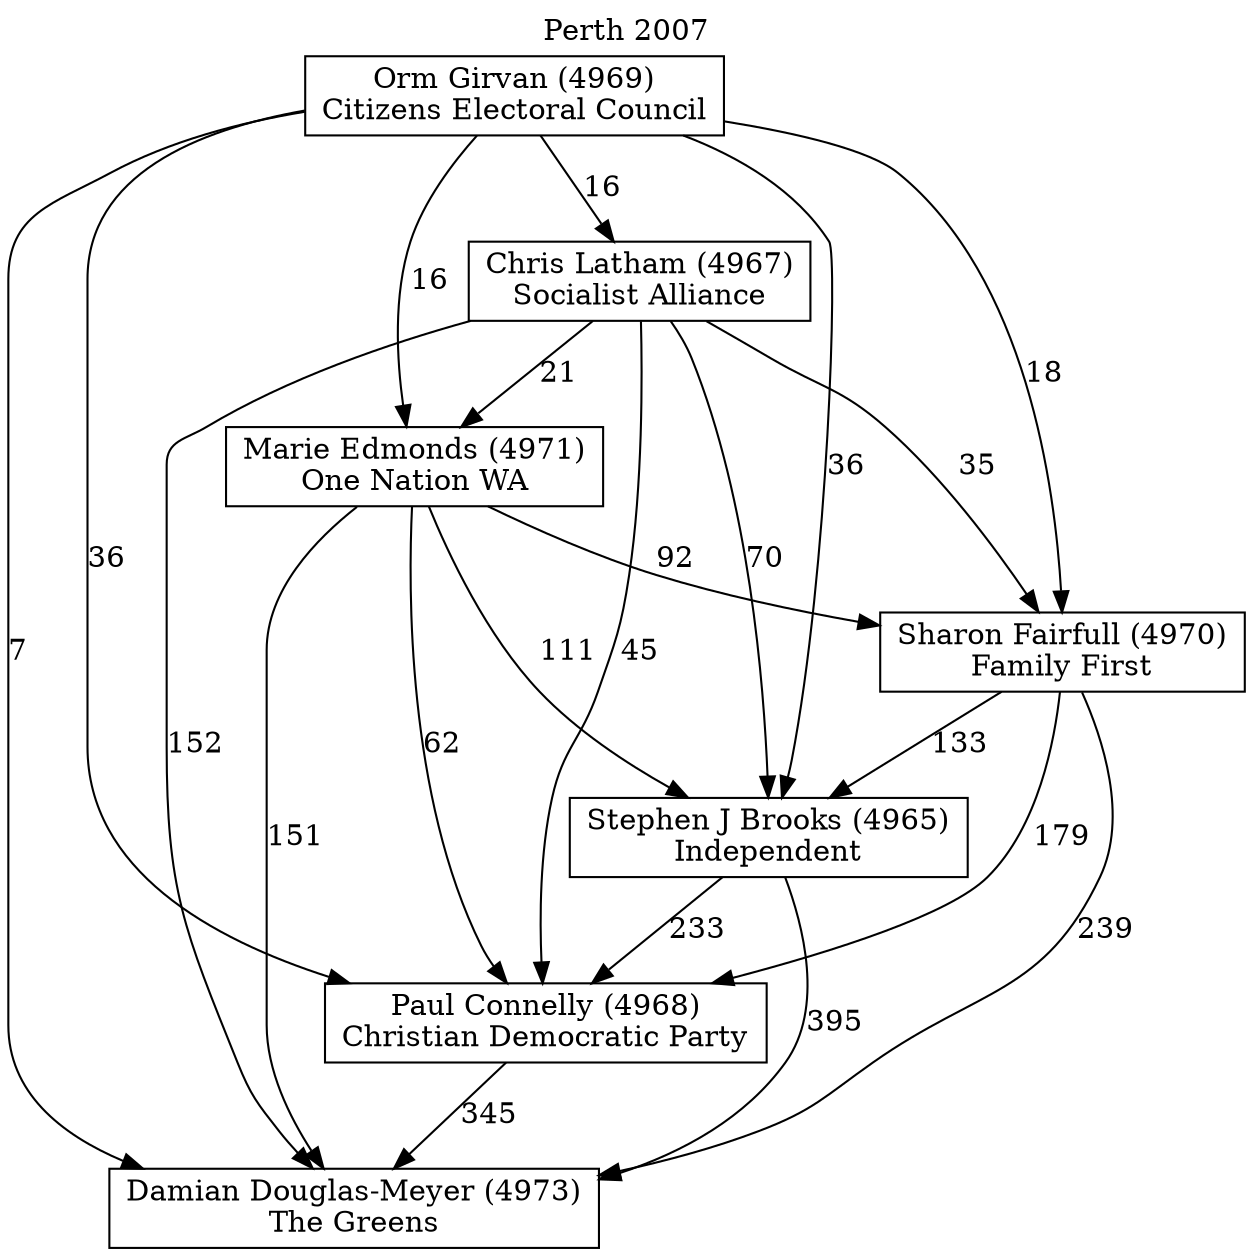 // House preference flow
digraph "Damian Douglas-Meyer (4973)_Perth_2007" {
	graph [label="Perth 2007" labelloc=t mclimit=10]
	node [shape=box]
	"Damian Douglas-Meyer (4973)" [label="Damian Douglas-Meyer (4973)
The Greens"]
	"Paul Connelly (4968)" [label="Paul Connelly (4968)
Christian Democratic Party"]
	"Stephen J Brooks (4965)" [label="Stephen J Brooks (4965)
Independent"]
	"Sharon Fairfull (4970)" [label="Sharon Fairfull (4970)
Family First"]
	"Marie Edmonds (4971)" [label="Marie Edmonds (4971)
One Nation WA"]
	"Chris Latham (4967)" [label="Chris Latham (4967)
Socialist Alliance"]
	"Orm Girvan (4969)" [label="Orm Girvan (4969)
Citizens Electoral Council"]
	"Damian Douglas-Meyer (4973)" [label="Damian Douglas-Meyer (4973)
The Greens"]
	"Stephen J Brooks (4965)" [label="Stephen J Brooks (4965)
Independent"]
	"Sharon Fairfull (4970)" [label="Sharon Fairfull (4970)
Family First"]
	"Marie Edmonds (4971)" [label="Marie Edmonds (4971)
One Nation WA"]
	"Chris Latham (4967)" [label="Chris Latham (4967)
Socialist Alliance"]
	"Orm Girvan (4969)" [label="Orm Girvan (4969)
Citizens Electoral Council"]
	"Damian Douglas-Meyer (4973)" [label="Damian Douglas-Meyer (4973)
The Greens"]
	"Sharon Fairfull (4970)" [label="Sharon Fairfull (4970)
Family First"]
	"Marie Edmonds (4971)" [label="Marie Edmonds (4971)
One Nation WA"]
	"Chris Latham (4967)" [label="Chris Latham (4967)
Socialist Alliance"]
	"Orm Girvan (4969)" [label="Orm Girvan (4969)
Citizens Electoral Council"]
	"Damian Douglas-Meyer (4973)" [label="Damian Douglas-Meyer (4973)
The Greens"]
	"Marie Edmonds (4971)" [label="Marie Edmonds (4971)
One Nation WA"]
	"Chris Latham (4967)" [label="Chris Latham (4967)
Socialist Alliance"]
	"Orm Girvan (4969)" [label="Orm Girvan (4969)
Citizens Electoral Council"]
	"Damian Douglas-Meyer (4973)" [label="Damian Douglas-Meyer (4973)
The Greens"]
	"Chris Latham (4967)" [label="Chris Latham (4967)
Socialist Alliance"]
	"Orm Girvan (4969)" [label="Orm Girvan (4969)
Citizens Electoral Council"]
	"Damian Douglas-Meyer (4973)" [label="Damian Douglas-Meyer (4973)
The Greens"]
	"Orm Girvan (4969)" [label="Orm Girvan (4969)
Citizens Electoral Council"]
	"Orm Girvan (4969)" [label="Orm Girvan (4969)
Citizens Electoral Council"]
	"Chris Latham (4967)" [label="Chris Latham (4967)
Socialist Alliance"]
	"Orm Girvan (4969)" [label="Orm Girvan (4969)
Citizens Electoral Council"]
	"Orm Girvan (4969)" [label="Orm Girvan (4969)
Citizens Electoral Council"]
	"Marie Edmonds (4971)" [label="Marie Edmonds (4971)
One Nation WA"]
	"Chris Latham (4967)" [label="Chris Latham (4967)
Socialist Alliance"]
	"Orm Girvan (4969)" [label="Orm Girvan (4969)
Citizens Electoral Council"]
	"Marie Edmonds (4971)" [label="Marie Edmonds (4971)
One Nation WA"]
	"Orm Girvan (4969)" [label="Orm Girvan (4969)
Citizens Electoral Council"]
	"Orm Girvan (4969)" [label="Orm Girvan (4969)
Citizens Electoral Council"]
	"Chris Latham (4967)" [label="Chris Latham (4967)
Socialist Alliance"]
	"Orm Girvan (4969)" [label="Orm Girvan (4969)
Citizens Electoral Council"]
	"Orm Girvan (4969)" [label="Orm Girvan (4969)
Citizens Electoral Council"]
	"Sharon Fairfull (4970)" [label="Sharon Fairfull (4970)
Family First"]
	"Marie Edmonds (4971)" [label="Marie Edmonds (4971)
One Nation WA"]
	"Chris Latham (4967)" [label="Chris Latham (4967)
Socialist Alliance"]
	"Orm Girvan (4969)" [label="Orm Girvan (4969)
Citizens Electoral Council"]
	"Sharon Fairfull (4970)" [label="Sharon Fairfull (4970)
Family First"]
	"Chris Latham (4967)" [label="Chris Latham (4967)
Socialist Alliance"]
	"Orm Girvan (4969)" [label="Orm Girvan (4969)
Citizens Electoral Council"]
	"Sharon Fairfull (4970)" [label="Sharon Fairfull (4970)
Family First"]
	"Orm Girvan (4969)" [label="Orm Girvan (4969)
Citizens Electoral Council"]
	"Orm Girvan (4969)" [label="Orm Girvan (4969)
Citizens Electoral Council"]
	"Chris Latham (4967)" [label="Chris Latham (4967)
Socialist Alliance"]
	"Orm Girvan (4969)" [label="Orm Girvan (4969)
Citizens Electoral Council"]
	"Orm Girvan (4969)" [label="Orm Girvan (4969)
Citizens Electoral Council"]
	"Marie Edmonds (4971)" [label="Marie Edmonds (4971)
One Nation WA"]
	"Chris Latham (4967)" [label="Chris Latham (4967)
Socialist Alliance"]
	"Orm Girvan (4969)" [label="Orm Girvan (4969)
Citizens Electoral Council"]
	"Marie Edmonds (4971)" [label="Marie Edmonds (4971)
One Nation WA"]
	"Orm Girvan (4969)" [label="Orm Girvan (4969)
Citizens Electoral Council"]
	"Orm Girvan (4969)" [label="Orm Girvan (4969)
Citizens Electoral Council"]
	"Chris Latham (4967)" [label="Chris Latham (4967)
Socialist Alliance"]
	"Orm Girvan (4969)" [label="Orm Girvan (4969)
Citizens Electoral Council"]
	"Orm Girvan (4969)" [label="Orm Girvan (4969)
Citizens Electoral Council"]
	"Stephen J Brooks (4965)" [label="Stephen J Brooks (4965)
Independent"]
	"Sharon Fairfull (4970)" [label="Sharon Fairfull (4970)
Family First"]
	"Marie Edmonds (4971)" [label="Marie Edmonds (4971)
One Nation WA"]
	"Chris Latham (4967)" [label="Chris Latham (4967)
Socialist Alliance"]
	"Orm Girvan (4969)" [label="Orm Girvan (4969)
Citizens Electoral Council"]
	"Stephen J Brooks (4965)" [label="Stephen J Brooks (4965)
Independent"]
	"Marie Edmonds (4971)" [label="Marie Edmonds (4971)
One Nation WA"]
	"Chris Latham (4967)" [label="Chris Latham (4967)
Socialist Alliance"]
	"Orm Girvan (4969)" [label="Orm Girvan (4969)
Citizens Electoral Council"]
	"Stephen J Brooks (4965)" [label="Stephen J Brooks (4965)
Independent"]
	"Chris Latham (4967)" [label="Chris Latham (4967)
Socialist Alliance"]
	"Orm Girvan (4969)" [label="Orm Girvan (4969)
Citizens Electoral Council"]
	"Stephen J Brooks (4965)" [label="Stephen J Brooks (4965)
Independent"]
	"Orm Girvan (4969)" [label="Orm Girvan (4969)
Citizens Electoral Council"]
	"Orm Girvan (4969)" [label="Orm Girvan (4969)
Citizens Electoral Council"]
	"Chris Latham (4967)" [label="Chris Latham (4967)
Socialist Alliance"]
	"Orm Girvan (4969)" [label="Orm Girvan (4969)
Citizens Electoral Council"]
	"Orm Girvan (4969)" [label="Orm Girvan (4969)
Citizens Electoral Council"]
	"Marie Edmonds (4971)" [label="Marie Edmonds (4971)
One Nation WA"]
	"Chris Latham (4967)" [label="Chris Latham (4967)
Socialist Alliance"]
	"Orm Girvan (4969)" [label="Orm Girvan (4969)
Citizens Electoral Council"]
	"Marie Edmonds (4971)" [label="Marie Edmonds (4971)
One Nation WA"]
	"Orm Girvan (4969)" [label="Orm Girvan (4969)
Citizens Electoral Council"]
	"Orm Girvan (4969)" [label="Orm Girvan (4969)
Citizens Electoral Council"]
	"Chris Latham (4967)" [label="Chris Latham (4967)
Socialist Alliance"]
	"Orm Girvan (4969)" [label="Orm Girvan (4969)
Citizens Electoral Council"]
	"Orm Girvan (4969)" [label="Orm Girvan (4969)
Citizens Electoral Council"]
	"Sharon Fairfull (4970)" [label="Sharon Fairfull (4970)
Family First"]
	"Marie Edmonds (4971)" [label="Marie Edmonds (4971)
One Nation WA"]
	"Chris Latham (4967)" [label="Chris Latham (4967)
Socialist Alliance"]
	"Orm Girvan (4969)" [label="Orm Girvan (4969)
Citizens Electoral Council"]
	"Sharon Fairfull (4970)" [label="Sharon Fairfull (4970)
Family First"]
	"Chris Latham (4967)" [label="Chris Latham (4967)
Socialist Alliance"]
	"Orm Girvan (4969)" [label="Orm Girvan (4969)
Citizens Electoral Council"]
	"Sharon Fairfull (4970)" [label="Sharon Fairfull (4970)
Family First"]
	"Orm Girvan (4969)" [label="Orm Girvan (4969)
Citizens Electoral Council"]
	"Orm Girvan (4969)" [label="Orm Girvan (4969)
Citizens Electoral Council"]
	"Chris Latham (4967)" [label="Chris Latham (4967)
Socialist Alliance"]
	"Orm Girvan (4969)" [label="Orm Girvan (4969)
Citizens Electoral Council"]
	"Orm Girvan (4969)" [label="Orm Girvan (4969)
Citizens Electoral Council"]
	"Marie Edmonds (4971)" [label="Marie Edmonds (4971)
One Nation WA"]
	"Chris Latham (4967)" [label="Chris Latham (4967)
Socialist Alliance"]
	"Orm Girvan (4969)" [label="Orm Girvan (4969)
Citizens Electoral Council"]
	"Marie Edmonds (4971)" [label="Marie Edmonds (4971)
One Nation WA"]
	"Orm Girvan (4969)" [label="Orm Girvan (4969)
Citizens Electoral Council"]
	"Orm Girvan (4969)" [label="Orm Girvan (4969)
Citizens Electoral Council"]
	"Chris Latham (4967)" [label="Chris Latham (4967)
Socialist Alliance"]
	"Orm Girvan (4969)" [label="Orm Girvan (4969)
Citizens Electoral Council"]
	"Orm Girvan (4969)" [label="Orm Girvan (4969)
Citizens Electoral Council"]
	"Paul Connelly (4968)" [label="Paul Connelly (4968)
Christian Democratic Party"]
	"Stephen J Brooks (4965)" [label="Stephen J Brooks (4965)
Independent"]
	"Sharon Fairfull (4970)" [label="Sharon Fairfull (4970)
Family First"]
	"Marie Edmonds (4971)" [label="Marie Edmonds (4971)
One Nation WA"]
	"Chris Latham (4967)" [label="Chris Latham (4967)
Socialist Alliance"]
	"Orm Girvan (4969)" [label="Orm Girvan (4969)
Citizens Electoral Council"]
	"Paul Connelly (4968)" [label="Paul Connelly (4968)
Christian Democratic Party"]
	"Sharon Fairfull (4970)" [label="Sharon Fairfull (4970)
Family First"]
	"Marie Edmonds (4971)" [label="Marie Edmonds (4971)
One Nation WA"]
	"Chris Latham (4967)" [label="Chris Latham (4967)
Socialist Alliance"]
	"Orm Girvan (4969)" [label="Orm Girvan (4969)
Citizens Electoral Council"]
	"Paul Connelly (4968)" [label="Paul Connelly (4968)
Christian Democratic Party"]
	"Marie Edmonds (4971)" [label="Marie Edmonds (4971)
One Nation WA"]
	"Chris Latham (4967)" [label="Chris Latham (4967)
Socialist Alliance"]
	"Orm Girvan (4969)" [label="Orm Girvan (4969)
Citizens Electoral Council"]
	"Paul Connelly (4968)" [label="Paul Connelly (4968)
Christian Democratic Party"]
	"Chris Latham (4967)" [label="Chris Latham (4967)
Socialist Alliance"]
	"Orm Girvan (4969)" [label="Orm Girvan (4969)
Citizens Electoral Council"]
	"Paul Connelly (4968)" [label="Paul Connelly (4968)
Christian Democratic Party"]
	"Orm Girvan (4969)" [label="Orm Girvan (4969)
Citizens Electoral Council"]
	"Orm Girvan (4969)" [label="Orm Girvan (4969)
Citizens Electoral Council"]
	"Chris Latham (4967)" [label="Chris Latham (4967)
Socialist Alliance"]
	"Orm Girvan (4969)" [label="Orm Girvan (4969)
Citizens Electoral Council"]
	"Orm Girvan (4969)" [label="Orm Girvan (4969)
Citizens Electoral Council"]
	"Marie Edmonds (4971)" [label="Marie Edmonds (4971)
One Nation WA"]
	"Chris Latham (4967)" [label="Chris Latham (4967)
Socialist Alliance"]
	"Orm Girvan (4969)" [label="Orm Girvan (4969)
Citizens Electoral Council"]
	"Marie Edmonds (4971)" [label="Marie Edmonds (4971)
One Nation WA"]
	"Orm Girvan (4969)" [label="Orm Girvan (4969)
Citizens Electoral Council"]
	"Orm Girvan (4969)" [label="Orm Girvan (4969)
Citizens Electoral Council"]
	"Chris Latham (4967)" [label="Chris Latham (4967)
Socialist Alliance"]
	"Orm Girvan (4969)" [label="Orm Girvan (4969)
Citizens Electoral Council"]
	"Orm Girvan (4969)" [label="Orm Girvan (4969)
Citizens Electoral Council"]
	"Sharon Fairfull (4970)" [label="Sharon Fairfull (4970)
Family First"]
	"Marie Edmonds (4971)" [label="Marie Edmonds (4971)
One Nation WA"]
	"Chris Latham (4967)" [label="Chris Latham (4967)
Socialist Alliance"]
	"Orm Girvan (4969)" [label="Orm Girvan (4969)
Citizens Electoral Council"]
	"Sharon Fairfull (4970)" [label="Sharon Fairfull (4970)
Family First"]
	"Chris Latham (4967)" [label="Chris Latham (4967)
Socialist Alliance"]
	"Orm Girvan (4969)" [label="Orm Girvan (4969)
Citizens Electoral Council"]
	"Sharon Fairfull (4970)" [label="Sharon Fairfull (4970)
Family First"]
	"Orm Girvan (4969)" [label="Orm Girvan (4969)
Citizens Electoral Council"]
	"Orm Girvan (4969)" [label="Orm Girvan (4969)
Citizens Electoral Council"]
	"Chris Latham (4967)" [label="Chris Latham (4967)
Socialist Alliance"]
	"Orm Girvan (4969)" [label="Orm Girvan (4969)
Citizens Electoral Council"]
	"Orm Girvan (4969)" [label="Orm Girvan (4969)
Citizens Electoral Council"]
	"Marie Edmonds (4971)" [label="Marie Edmonds (4971)
One Nation WA"]
	"Chris Latham (4967)" [label="Chris Latham (4967)
Socialist Alliance"]
	"Orm Girvan (4969)" [label="Orm Girvan (4969)
Citizens Electoral Council"]
	"Marie Edmonds (4971)" [label="Marie Edmonds (4971)
One Nation WA"]
	"Orm Girvan (4969)" [label="Orm Girvan (4969)
Citizens Electoral Council"]
	"Orm Girvan (4969)" [label="Orm Girvan (4969)
Citizens Electoral Council"]
	"Chris Latham (4967)" [label="Chris Latham (4967)
Socialist Alliance"]
	"Orm Girvan (4969)" [label="Orm Girvan (4969)
Citizens Electoral Council"]
	"Orm Girvan (4969)" [label="Orm Girvan (4969)
Citizens Electoral Council"]
	"Stephen J Brooks (4965)" [label="Stephen J Brooks (4965)
Independent"]
	"Sharon Fairfull (4970)" [label="Sharon Fairfull (4970)
Family First"]
	"Marie Edmonds (4971)" [label="Marie Edmonds (4971)
One Nation WA"]
	"Chris Latham (4967)" [label="Chris Latham (4967)
Socialist Alliance"]
	"Orm Girvan (4969)" [label="Orm Girvan (4969)
Citizens Electoral Council"]
	"Stephen J Brooks (4965)" [label="Stephen J Brooks (4965)
Independent"]
	"Marie Edmonds (4971)" [label="Marie Edmonds (4971)
One Nation WA"]
	"Chris Latham (4967)" [label="Chris Latham (4967)
Socialist Alliance"]
	"Orm Girvan (4969)" [label="Orm Girvan (4969)
Citizens Electoral Council"]
	"Stephen J Brooks (4965)" [label="Stephen J Brooks (4965)
Independent"]
	"Chris Latham (4967)" [label="Chris Latham (4967)
Socialist Alliance"]
	"Orm Girvan (4969)" [label="Orm Girvan (4969)
Citizens Electoral Council"]
	"Stephen J Brooks (4965)" [label="Stephen J Brooks (4965)
Independent"]
	"Orm Girvan (4969)" [label="Orm Girvan (4969)
Citizens Electoral Council"]
	"Orm Girvan (4969)" [label="Orm Girvan (4969)
Citizens Electoral Council"]
	"Chris Latham (4967)" [label="Chris Latham (4967)
Socialist Alliance"]
	"Orm Girvan (4969)" [label="Orm Girvan (4969)
Citizens Electoral Council"]
	"Orm Girvan (4969)" [label="Orm Girvan (4969)
Citizens Electoral Council"]
	"Marie Edmonds (4971)" [label="Marie Edmonds (4971)
One Nation WA"]
	"Chris Latham (4967)" [label="Chris Latham (4967)
Socialist Alliance"]
	"Orm Girvan (4969)" [label="Orm Girvan (4969)
Citizens Electoral Council"]
	"Marie Edmonds (4971)" [label="Marie Edmonds (4971)
One Nation WA"]
	"Orm Girvan (4969)" [label="Orm Girvan (4969)
Citizens Electoral Council"]
	"Orm Girvan (4969)" [label="Orm Girvan (4969)
Citizens Electoral Council"]
	"Chris Latham (4967)" [label="Chris Latham (4967)
Socialist Alliance"]
	"Orm Girvan (4969)" [label="Orm Girvan (4969)
Citizens Electoral Council"]
	"Orm Girvan (4969)" [label="Orm Girvan (4969)
Citizens Electoral Council"]
	"Sharon Fairfull (4970)" [label="Sharon Fairfull (4970)
Family First"]
	"Marie Edmonds (4971)" [label="Marie Edmonds (4971)
One Nation WA"]
	"Chris Latham (4967)" [label="Chris Latham (4967)
Socialist Alliance"]
	"Orm Girvan (4969)" [label="Orm Girvan (4969)
Citizens Electoral Council"]
	"Sharon Fairfull (4970)" [label="Sharon Fairfull (4970)
Family First"]
	"Chris Latham (4967)" [label="Chris Latham (4967)
Socialist Alliance"]
	"Orm Girvan (4969)" [label="Orm Girvan (4969)
Citizens Electoral Council"]
	"Sharon Fairfull (4970)" [label="Sharon Fairfull (4970)
Family First"]
	"Orm Girvan (4969)" [label="Orm Girvan (4969)
Citizens Electoral Council"]
	"Orm Girvan (4969)" [label="Orm Girvan (4969)
Citizens Electoral Council"]
	"Chris Latham (4967)" [label="Chris Latham (4967)
Socialist Alliance"]
	"Orm Girvan (4969)" [label="Orm Girvan (4969)
Citizens Electoral Council"]
	"Orm Girvan (4969)" [label="Orm Girvan (4969)
Citizens Electoral Council"]
	"Marie Edmonds (4971)" [label="Marie Edmonds (4971)
One Nation WA"]
	"Chris Latham (4967)" [label="Chris Latham (4967)
Socialist Alliance"]
	"Orm Girvan (4969)" [label="Orm Girvan (4969)
Citizens Electoral Council"]
	"Marie Edmonds (4971)" [label="Marie Edmonds (4971)
One Nation WA"]
	"Orm Girvan (4969)" [label="Orm Girvan (4969)
Citizens Electoral Council"]
	"Orm Girvan (4969)" [label="Orm Girvan (4969)
Citizens Electoral Council"]
	"Chris Latham (4967)" [label="Chris Latham (4967)
Socialist Alliance"]
	"Orm Girvan (4969)" [label="Orm Girvan (4969)
Citizens Electoral Council"]
	"Orm Girvan (4969)" [label="Orm Girvan (4969)
Citizens Electoral Council"]
	"Paul Connelly (4968)" -> "Damian Douglas-Meyer (4973)" [label=345]
	"Stephen J Brooks (4965)" -> "Paul Connelly (4968)" [label=233]
	"Sharon Fairfull (4970)" -> "Stephen J Brooks (4965)" [label=133]
	"Marie Edmonds (4971)" -> "Sharon Fairfull (4970)" [label=92]
	"Chris Latham (4967)" -> "Marie Edmonds (4971)" [label=21]
	"Orm Girvan (4969)" -> "Chris Latham (4967)" [label=16]
	"Stephen J Brooks (4965)" -> "Damian Douglas-Meyer (4973)" [label=395]
	"Sharon Fairfull (4970)" -> "Damian Douglas-Meyer (4973)" [label=239]
	"Marie Edmonds (4971)" -> "Damian Douglas-Meyer (4973)" [label=151]
	"Chris Latham (4967)" -> "Damian Douglas-Meyer (4973)" [label=152]
	"Orm Girvan (4969)" -> "Damian Douglas-Meyer (4973)" [label=7]
	"Orm Girvan (4969)" -> "Marie Edmonds (4971)" [label=16]
	"Chris Latham (4967)" -> "Sharon Fairfull (4970)" [label=35]
	"Orm Girvan (4969)" -> "Sharon Fairfull (4970)" [label=18]
	"Marie Edmonds (4971)" -> "Stephen J Brooks (4965)" [label=111]
	"Chris Latham (4967)" -> "Stephen J Brooks (4965)" [label=70]
	"Orm Girvan (4969)" -> "Stephen J Brooks (4965)" [label=36]
	"Sharon Fairfull (4970)" -> "Paul Connelly (4968)" [label=179]
	"Marie Edmonds (4971)" -> "Paul Connelly (4968)" [label=62]
	"Chris Latham (4967)" -> "Paul Connelly (4968)" [label=45]
	"Orm Girvan (4969)" -> "Paul Connelly (4968)" [label=36]
}
